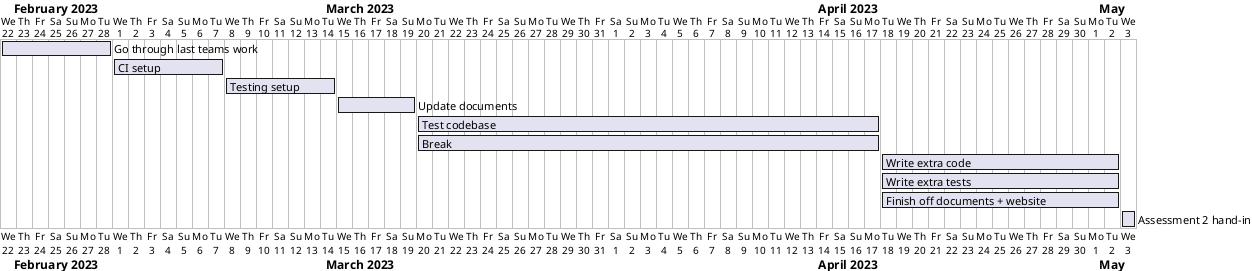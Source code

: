 @startgantt
Project starts 2023-02-22
[Go through last teams work] starts 2023-02-22
[Go through last teams work] lasts 7 days
[CI setup] starts 2023-03-01
[CI setup] lasts 7 days
[Testing setup] starts 2023-03-08 and lasts 7 days
[Update documents] starts 2023-03-15 and lasts 5 days
[Test codebase] starts 2023-03-20 and ends 2023-04-17
[Break] starts 2023-03-20 and ends 2023-04-17
[Write extra code] starts 2023-04-18 and ends 2023-05-02
[Write extra tests] starts 2023-04-18 and ends 2023-05-02
[Finish off documents + website] starts 2023-04-18 and ends 2023-05-02
[Assessment 2 hand-in] starts 2023-05-03

@endgantt